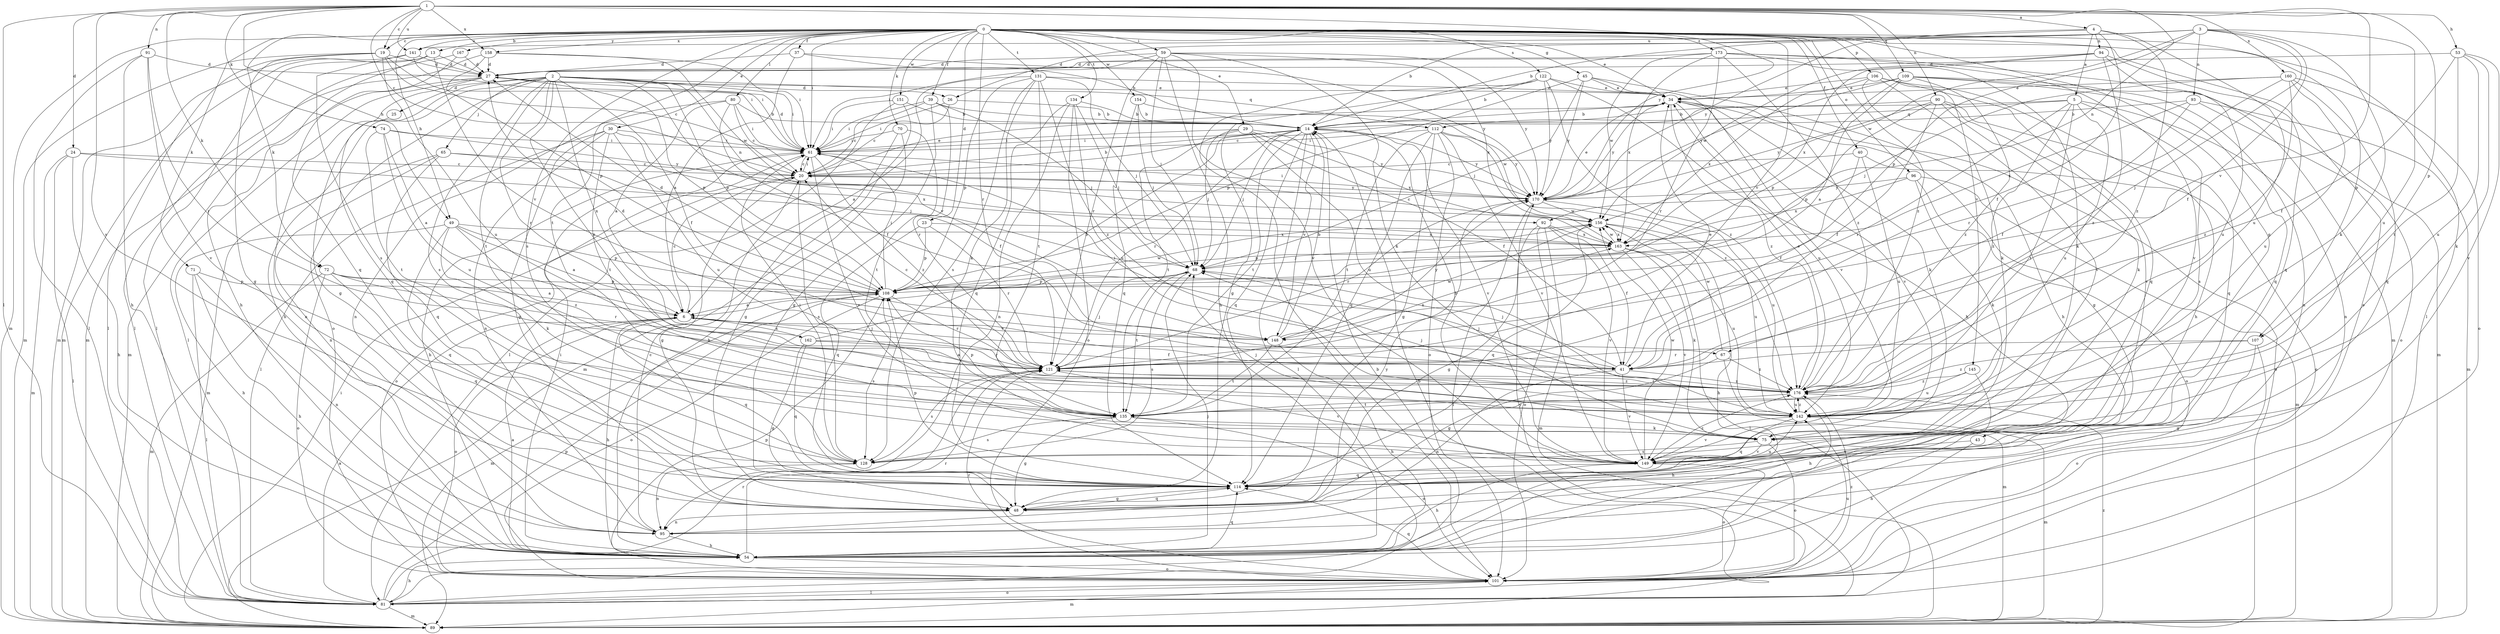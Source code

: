 strict digraph  {
0;
1;
2;
3;
4;
5;
6;
13;
14;
19;
20;
23;
24;
25;
26;
27;
29;
30;
34;
37;
39;
40;
41;
43;
45;
48;
49;
53;
54;
59;
61;
65;
67;
68;
70;
71;
72;
74;
75;
80;
81;
89;
90;
91;
92;
93;
94;
95;
96;
101;
106;
107;
108;
109;
112;
114;
121;
122;
128;
131;
134;
135;
141;
142;
145;
148;
149;
151;
154;
156;
158;
160;
162;
163;
167;
170;
173;
176;
0 -> 13  [label=b];
0 -> 19  [label=c];
0 -> 23  [label=d];
0 -> 29  [label=e];
0 -> 30  [label=e];
0 -> 34  [label=e];
0 -> 37  [label=f];
0 -> 39  [label=f];
0 -> 40  [label=f];
0 -> 43  [label=g];
0 -> 45  [label=g];
0 -> 49  [label=h];
0 -> 59  [label=i];
0 -> 61  [label=i];
0 -> 70  [label=k];
0 -> 71  [label=k];
0 -> 72  [label=k];
0 -> 80  [label=l];
0 -> 81  [label=l];
0 -> 89  [label=m];
0 -> 96  [label=o];
0 -> 101  [label=o];
0 -> 106  [label=p];
0 -> 107  [label=p];
0 -> 121  [label=r];
0 -> 122  [label=s];
0 -> 128  [label=s];
0 -> 131  [label=t];
0 -> 134  [label=t];
0 -> 135  [label=t];
0 -> 141  [label=u];
0 -> 145  [label=v];
0 -> 148  [label=v];
0 -> 151  [label=w];
0 -> 154  [label=w];
0 -> 158  [label=x];
0 -> 167  [label=y];
0 -> 173  [label=z];
0 -> 176  [label=z];
1 -> 4  [label=a];
1 -> 19  [label=c];
1 -> 20  [label=c];
1 -> 24  [label=d];
1 -> 49  [label=h];
1 -> 53  [label=h];
1 -> 72  [label=k];
1 -> 74  [label=k];
1 -> 81  [label=l];
1 -> 90  [label=n];
1 -> 91  [label=n];
1 -> 92  [label=n];
1 -> 107  [label=p];
1 -> 109  [label=q];
1 -> 128  [label=s];
1 -> 141  [label=u];
1 -> 148  [label=v];
1 -> 158  [label=x];
1 -> 160  [label=x];
1 -> 170  [label=y];
2 -> 25  [label=d];
2 -> 26  [label=d];
2 -> 41  [label=f];
2 -> 48  [label=g];
2 -> 54  [label=h];
2 -> 61  [label=i];
2 -> 65  [label=j];
2 -> 92  [label=n];
2 -> 101  [label=o];
2 -> 108  [label=p];
2 -> 112  [label=q];
2 -> 121  [label=r];
2 -> 128  [label=s];
2 -> 135  [label=t];
2 -> 148  [label=v];
2 -> 162  [label=x];
2 -> 176  [label=z];
3 -> 14  [label=b];
3 -> 26  [label=d];
3 -> 41  [label=f];
3 -> 67  [label=j];
3 -> 75  [label=k];
3 -> 93  [label=n];
3 -> 108  [label=p];
3 -> 141  [label=u];
3 -> 142  [label=u];
3 -> 156  [label=w];
4 -> 5  [label=a];
4 -> 14  [label=b];
4 -> 41  [label=f];
4 -> 94  [label=n];
4 -> 142  [label=u];
4 -> 170  [label=y];
4 -> 176  [label=z];
5 -> 20  [label=c];
5 -> 95  [label=n];
5 -> 112  [label=q];
5 -> 121  [label=r];
5 -> 128  [label=s];
5 -> 135  [label=t];
5 -> 142  [label=u];
5 -> 176  [label=z];
6 -> 20  [label=c];
6 -> 54  [label=h];
6 -> 67  [label=j];
6 -> 101  [label=o];
6 -> 114  [label=q];
6 -> 148  [label=v];
6 -> 162  [label=x];
13 -> 27  [label=d];
13 -> 54  [label=h];
13 -> 81  [label=l];
13 -> 89  [label=m];
13 -> 148  [label=v];
14 -> 61  [label=i];
14 -> 68  [label=j];
14 -> 81  [label=l];
14 -> 114  [label=q];
14 -> 121  [label=r];
14 -> 135  [label=t];
14 -> 148  [label=v];
14 -> 149  [label=v];
14 -> 170  [label=y];
19 -> 20  [label=c];
19 -> 27  [label=d];
19 -> 48  [label=g];
19 -> 61  [label=i];
19 -> 81  [label=l];
19 -> 89  [label=m];
19 -> 142  [label=u];
20 -> 14  [label=b];
20 -> 34  [label=e];
20 -> 48  [label=g];
20 -> 61  [label=i];
20 -> 101  [label=o];
20 -> 128  [label=s];
20 -> 170  [label=y];
23 -> 108  [label=p];
23 -> 114  [label=q];
23 -> 121  [label=r];
23 -> 163  [label=x];
24 -> 20  [label=c];
24 -> 54  [label=h];
24 -> 68  [label=j];
24 -> 81  [label=l];
24 -> 89  [label=m];
25 -> 95  [label=n];
26 -> 14  [label=b];
26 -> 20  [label=c];
26 -> 61  [label=i];
27 -> 34  [label=e];
27 -> 81  [label=l];
27 -> 89  [label=m];
27 -> 108  [label=p];
27 -> 114  [label=q];
29 -> 41  [label=f];
29 -> 61  [label=i];
29 -> 68  [label=j];
29 -> 135  [label=t];
29 -> 142  [label=u];
29 -> 163  [label=x];
29 -> 170  [label=y];
30 -> 41  [label=f];
30 -> 48  [label=g];
30 -> 61  [label=i];
30 -> 81  [label=l];
30 -> 95  [label=n];
30 -> 135  [label=t];
30 -> 142  [label=u];
34 -> 14  [label=b];
34 -> 48  [label=g];
34 -> 75  [label=k];
34 -> 142  [label=u];
34 -> 149  [label=v];
34 -> 170  [label=y];
34 -> 176  [label=z];
37 -> 6  [label=a];
37 -> 14  [label=b];
37 -> 27  [label=d];
37 -> 170  [label=y];
39 -> 14  [label=b];
39 -> 20  [label=c];
39 -> 48  [label=g];
39 -> 61  [label=i];
39 -> 68  [label=j];
39 -> 121  [label=r];
40 -> 20  [label=c];
40 -> 41  [label=f];
40 -> 101  [label=o];
40 -> 142  [label=u];
41 -> 34  [label=e];
41 -> 61  [label=i];
41 -> 68  [label=j];
41 -> 95  [label=n];
41 -> 149  [label=v];
41 -> 176  [label=z];
43 -> 54  [label=h];
43 -> 149  [label=v];
45 -> 34  [label=e];
45 -> 54  [label=h];
45 -> 68  [label=j];
45 -> 108  [label=p];
45 -> 149  [label=v];
45 -> 170  [label=y];
48 -> 95  [label=n];
48 -> 114  [label=q];
49 -> 6  [label=a];
49 -> 54  [label=h];
49 -> 75  [label=k];
49 -> 108  [label=p];
49 -> 114  [label=q];
49 -> 163  [label=x];
49 -> 176  [label=z];
53 -> 27  [label=d];
53 -> 41  [label=f];
53 -> 75  [label=k];
53 -> 135  [label=t];
53 -> 142  [label=u];
53 -> 149  [label=v];
54 -> 6  [label=a];
54 -> 61  [label=i];
54 -> 68  [label=j];
54 -> 101  [label=o];
54 -> 114  [label=q];
54 -> 121  [label=r];
59 -> 27  [label=d];
59 -> 54  [label=h];
59 -> 61  [label=i];
59 -> 68  [label=j];
59 -> 75  [label=k];
59 -> 121  [label=r];
59 -> 149  [label=v];
59 -> 163  [label=x];
59 -> 170  [label=y];
61 -> 20  [label=c];
61 -> 27  [label=d];
61 -> 54  [label=h];
61 -> 149  [label=v];
61 -> 176  [label=z];
65 -> 20  [label=c];
65 -> 89  [label=m];
65 -> 95  [label=n];
65 -> 114  [label=q];
65 -> 163  [label=x];
67 -> 48  [label=g];
67 -> 89  [label=m];
67 -> 156  [label=w];
67 -> 176  [label=z];
68 -> 108  [label=p];
68 -> 128  [label=s];
68 -> 135  [label=t];
70 -> 48  [label=g];
70 -> 54  [label=h];
70 -> 61  [label=i];
70 -> 135  [label=t];
71 -> 54  [label=h];
71 -> 81  [label=l];
71 -> 95  [label=n];
71 -> 108  [label=p];
72 -> 6  [label=a];
72 -> 89  [label=m];
72 -> 101  [label=o];
72 -> 108  [label=p];
72 -> 114  [label=q];
72 -> 121  [label=r];
74 -> 6  [label=a];
74 -> 61  [label=i];
74 -> 135  [label=t];
74 -> 142  [label=u];
74 -> 170  [label=y];
75 -> 68  [label=j];
75 -> 101  [label=o];
75 -> 128  [label=s];
75 -> 149  [label=v];
80 -> 6  [label=a];
80 -> 14  [label=b];
80 -> 20  [label=c];
80 -> 41  [label=f];
80 -> 61  [label=i];
80 -> 95  [label=n];
81 -> 6  [label=a];
81 -> 14  [label=b];
81 -> 54  [label=h];
81 -> 89  [label=m];
81 -> 101  [label=o];
81 -> 108  [label=p];
81 -> 121  [label=r];
81 -> 170  [label=y];
89 -> 14  [label=b];
89 -> 34  [label=e];
89 -> 61  [label=i];
89 -> 176  [label=z];
90 -> 14  [label=b];
90 -> 41  [label=f];
90 -> 75  [label=k];
90 -> 108  [label=p];
90 -> 114  [label=q];
90 -> 149  [label=v];
90 -> 170  [label=y];
91 -> 27  [label=d];
91 -> 54  [label=h];
91 -> 81  [label=l];
91 -> 121  [label=r];
91 -> 149  [label=v];
92 -> 41  [label=f];
92 -> 48  [label=g];
92 -> 89  [label=m];
92 -> 101  [label=o];
92 -> 149  [label=v];
92 -> 163  [label=x];
93 -> 14  [label=b];
93 -> 41  [label=f];
93 -> 89  [label=m];
93 -> 101  [label=o];
93 -> 163  [label=x];
94 -> 27  [label=d];
94 -> 114  [label=q];
94 -> 142  [label=u];
94 -> 156  [label=w];
94 -> 163  [label=x];
94 -> 176  [label=z];
95 -> 20  [label=c];
95 -> 54  [label=h];
95 -> 170  [label=y];
96 -> 75  [label=k];
96 -> 89  [label=m];
96 -> 101  [label=o];
96 -> 163  [label=x];
96 -> 170  [label=y];
101 -> 81  [label=l];
101 -> 89  [label=m];
101 -> 108  [label=p];
101 -> 114  [label=q];
101 -> 121  [label=r];
101 -> 142  [label=u];
101 -> 176  [label=z];
106 -> 34  [label=e];
106 -> 54  [label=h];
106 -> 75  [label=k];
106 -> 114  [label=q];
106 -> 149  [label=v];
106 -> 163  [label=x];
107 -> 48  [label=g];
107 -> 101  [label=o];
107 -> 121  [label=r];
107 -> 176  [label=z];
108 -> 6  [label=a];
108 -> 27  [label=d];
108 -> 61  [label=i];
108 -> 89  [label=m];
108 -> 101  [label=o];
108 -> 121  [label=r];
108 -> 128  [label=s];
108 -> 156  [label=w];
109 -> 6  [label=a];
109 -> 34  [label=e];
109 -> 89  [label=m];
109 -> 95  [label=n];
109 -> 108  [label=p];
109 -> 114  [label=q];
109 -> 170  [label=y];
109 -> 176  [label=z];
112 -> 48  [label=g];
112 -> 61  [label=i];
112 -> 101  [label=o];
112 -> 114  [label=q];
112 -> 135  [label=t];
112 -> 149  [label=v];
112 -> 170  [label=y];
112 -> 176  [label=z];
114 -> 48  [label=g];
114 -> 108  [label=p];
114 -> 142  [label=u];
121 -> 20  [label=c];
121 -> 68  [label=j];
121 -> 128  [label=s];
121 -> 149  [label=v];
121 -> 163  [label=x];
121 -> 176  [label=z];
122 -> 14  [label=b];
122 -> 34  [label=e];
122 -> 48  [label=g];
122 -> 54  [label=h];
122 -> 101  [label=o];
122 -> 170  [label=y];
122 -> 176  [label=z];
128 -> 61  [label=i];
128 -> 95  [label=n];
131 -> 6  [label=a];
131 -> 34  [label=e];
131 -> 68  [label=j];
131 -> 75  [label=k];
131 -> 108  [label=p];
131 -> 128  [label=s];
131 -> 135  [label=t];
131 -> 176  [label=z];
134 -> 14  [label=b];
134 -> 68  [label=j];
134 -> 95  [label=n];
134 -> 101  [label=o];
134 -> 114  [label=q];
134 -> 142  [label=u];
135 -> 48  [label=g];
135 -> 75  [label=k];
135 -> 101  [label=o];
135 -> 108  [label=p];
135 -> 128  [label=s];
141 -> 27  [label=d];
141 -> 61  [label=i];
141 -> 89  [label=m];
141 -> 128  [label=s];
142 -> 68  [label=j];
142 -> 89  [label=m];
142 -> 114  [label=q];
142 -> 149  [label=v];
142 -> 176  [label=z];
145 -> 54  [label=h];
145 -> 142  [label=u];
145 -> 176  [label=z];
148 -> 14  [label=b];
148 -> 27  [label=d];
148 -> 54  [label=h];
148 -> 135  [label=t];
148 -> 156  [label=w];
148 -> 170  [label=y];
149 -> 14  [label=b];
149 -> 54  [label=h];
149 -> 101  [label=o];
149 -> 114  [label=q];
149 -> 156  [label=w];
149 -> 176  [label=z];
151 -> 14  [label=b];
151 -> 61  [label=i];
151 -> 81  [label=l];
151 -> 89  [label=m];
154 -> 14  [label=b];
154 -> 68  [label=j];
154 -> 114  [label=q];
154 -> 156  [label=w];
156 -> 20  [label=c];
156 -> 54  [label=h];
156 -> 108  [label=p];
156 -> 114  [label=q];
156 -> 142  [label=u];
156 -> 163  [label=x];
158 -> 27  [label=d];
158 -> 61  [label=i];
158 -> 81  [label=l];
158 -> 108  [label=p];
158 -> 156  [label=w];
160 -> 34  [label=e];
160 -> 68  [label=j];
160 -> 101  [label=o];
160 -> 114  [label=q];
160 -> 121  [label=r];
160 -> 142  [label=u];
160 -> 176  [label=z];
162 -> 14  [label=b];
162 -> 41  [label=f];
162 -> 48  [label=g];
162 -> 114  [label=q];
162 -> 121  [label=r];
163 -> 68  [label=j];
163 -> 75  [label=k];
163 -> 81  [label=l];
163 -> 142  [label=u];
163 -> 149  [label=v];
163 -> 156  [label=w];
167 -> 27  [label=d];
167 -> 89  [label=m];
167 -> 114  [label=q];
170 -> 34  [label=e];
170 -> 61  [label=i];
170 -> 81  [label=l];
170 -> 121  [label=r];
170 -> 142  [label=u];
170 -> 156  [label=w];
173 -> 27  [label=d];
173 -> 75  [label=k];
173 -> 89  [label=m];
173 -> 121  [label=r];
173 -> 149  [label=v];
173 -> 156  [label=w];
173 -> 163  [label=x];
173 -> 176  [label=z];
176 -> 6  [label=a];
176 -> 34  [label=e];
176 -> 54  [label=h];
176 -> 68  [label=j];
176 -> 121  [label=r];
176 -> 135  [label=t];
176 -> 142  [label=u];
}
